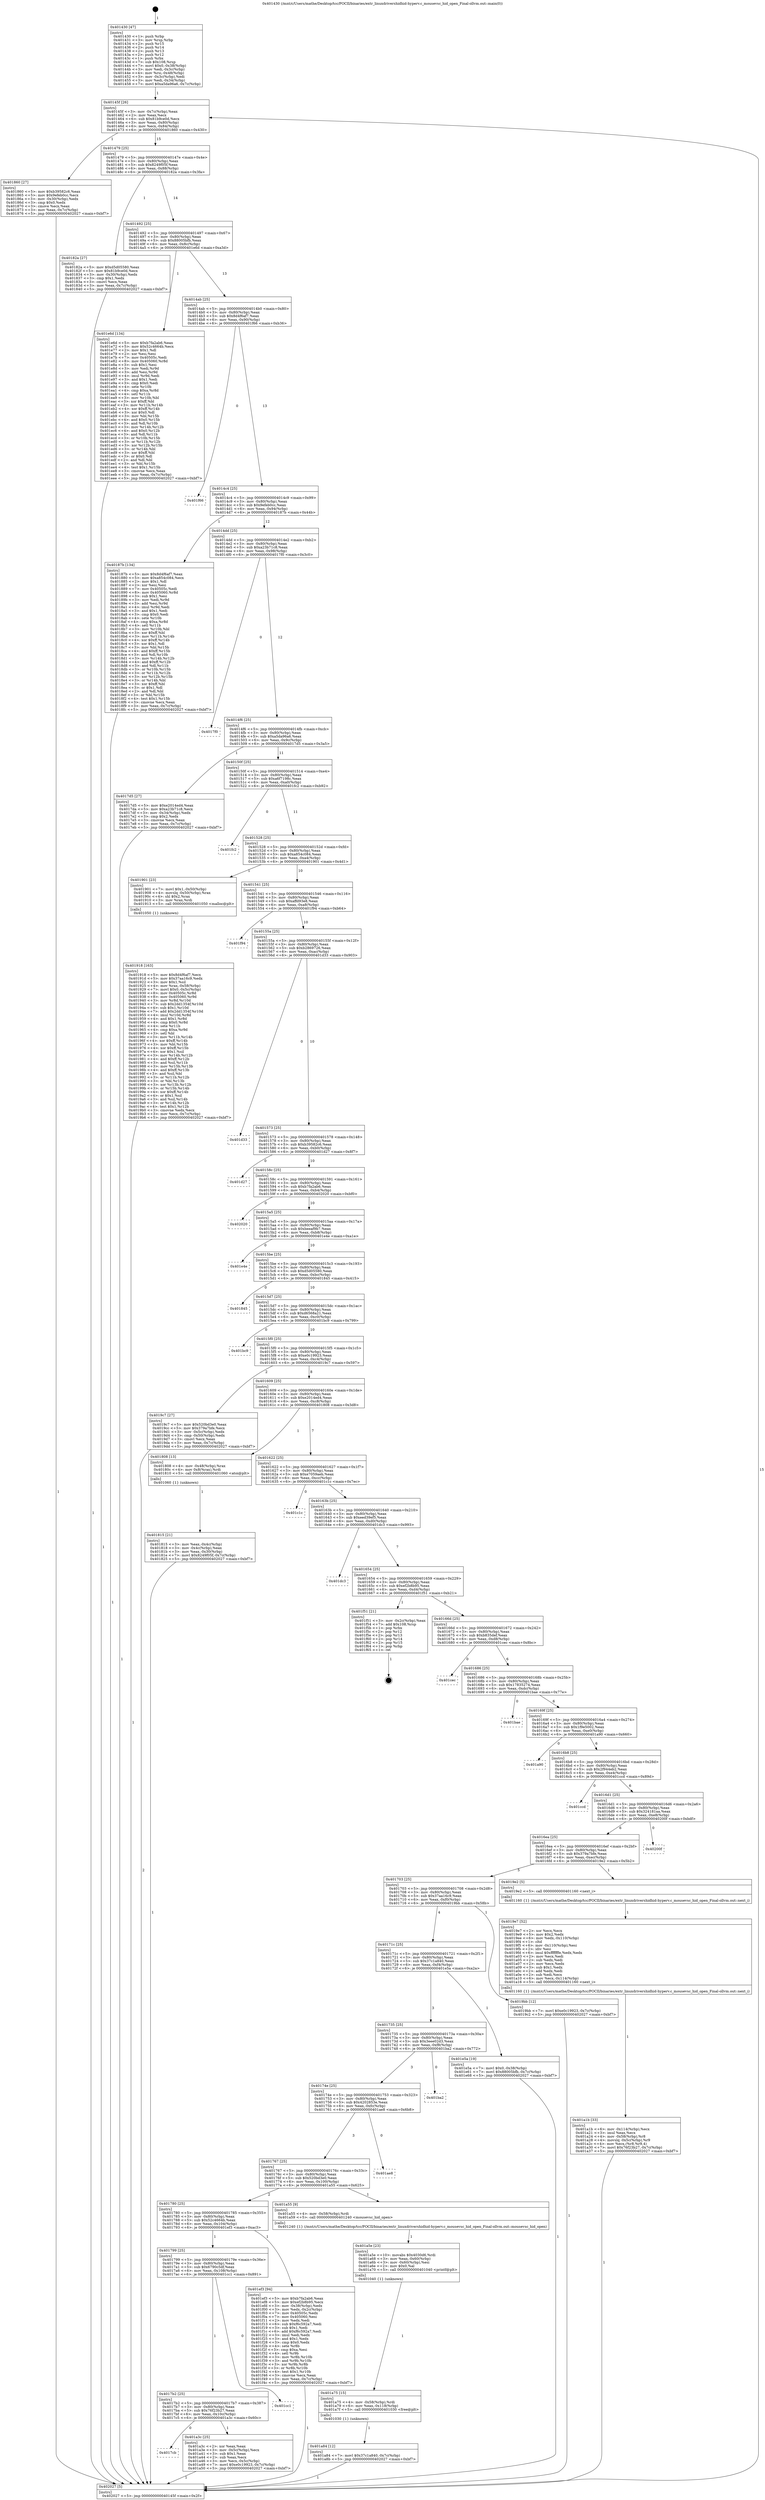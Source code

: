 digraph "0x401430" {
  label = "0x401430 (/mnt/c/Users/mathe/Desktop/tcc/POCII/binaries/extr_linuxdrivershidhid-hyperv.c_mousevsc_hid_open_Final-ollvm.out::main(0))"
  labelloc = "t"
  node[shape=record]

  Entry [label="",width=0.3,height=0.3,shape=circle,fillcolor=black,style=filled]
  "0x40145f" [label="{
     0x40145f [26]\l
     | [instrs]\l
     &nbsp;&nbsp;0x40145f \<+3\>: mov -0x7c(%rbp),%eax\l
     &nbsp;&nbsp;0x401462 \<+2\>: mov %eax,%ecx\l
     &nbsp;&nbsp;0x401464 \<+6\>: sub $0x81b9ce0d,%ecx\l
     &nbsp;&nbsp;0x40146a \<+3\>: mov %eax,-0x80(%rbp)\l
     &nbsp;&nbsp;0x40146d \<+6\>: mov %ecx,-0x84(%rbp)\l
     &nbsp;&nbsp;0x401473 \<+6\>: je 0000000000401860 \<main+0x430\>\l
  }"]
  "0x401860" [label="{
     0x401860 [27]\l
     | [instrs]\l
     &nbsp;&nbsp;0x401860 \<+5\>: mov $0xb39582c6,%eax\l
     &nbsp;&nbsp;0x401865 \<+5\>: mov $0x9efeb0cc,%ecx\l
     &nbsp;&nbsp;0x40186a \<+3\>: mov -0x30(%rbp),%edx\l
     &nbsp;&nbsp;0x40186d \<+3\>: cmp $0x0,%edx\l
     &nbsp;&nbsp;0x401870 \<+3\>: cmove %ecx,%eax\l
     &nbsp;&nbsp;0x401873 \<+3\>: mov %eax,-0x7c(%rbp)\l
     &nbsp;&nbsp;0x401876 \<+5\>: jmp 0000000000402027 \<main+0xbf7\>\l
  }"]
  "0x401479" [label="{
     0x401479 [25]\l
     | [instrs]\l
     &nbsp;&nbsp;0x401479 \<+5\>: jmp 000000000040147e \<main+0x4e\>\l
     &nbsp;&nbsp;0x40147e \<+3\>: mov -0x80(%rbp),%eax\l
     &nbsp;&nbsp;0x401481 \<+5\>: sub $0x8249f05f,%eax\l
     &nbsp;&nbsp;0x401486 \<+6\>: mov %eax,-0x88(%rbp)\l
     &nbsp;&nbsp;0x40148c \<+6\>: je 000000000040182a \<main+0x3fa\>\l
  }"]
  Exit [label="",width=0.3,height=0.3,shape=circle,fillcolor=black,style=filled,peripheries=2]
  "0x40182a" [label="{
     0x40182a [27]\l
     | [instrs]\l
     &nbsp;&nbsp;0x40182a \<+5\>: mov $0xd5d05580,%eax\l
     &nbsp;&nbsp;0x40182f \<+5\>: mov $0x81b9ce0d,%ecx\l
     &nbsp;&nbsp;0x401834 \<+3\>: mov -0x30(%rbp),%edx\l
     &nbsp;&nbsp;0x401837 \<+3\>: cmp $0x1,%edx\l
     &nbsp;&nbsp;0x40183a \<+3\>: cmovl %ecx,%eax\l
     &nbsp;&nbsp;0x40183d \<+3\>: mov %eax,-0x7c(%rbp)\l
     &nbsp;&nbsp;0x401840 \<+5\>: jmp 0000000000402027 \<main+0xbf7\>\l
  }"]
  "0x401492" [label="{
     0x401492 [25]\l
     | [instrs]\l
     &nbsp;&nbsp;0x401492 \<+5\>: jmp 0000000000401497 \<main+0x67\>\l
     &nbsp;&nbsp;0x401497 \<+3\>: mov -0x80(%rbp),%eax\l
     &nbsp;&nbsp;0x40149a \<+5\>: sub $0x88005bfb,%eax\l
     &nbsp;&nbsp;0x40149f \<+6\>: mov %eax,-0x8c(%rbp)\l
     &nbsp;&nbsp;0x4014a5 \<+6\>: je 0000000000401e6d \<main+0xa3d\>\l
  }"]
  "0x401a84" [label="{
     0x401a84 [12]\l
     | [instrs]\l
     &nbsp;&nbsp;0x401a84 \<+7\>: movl $0x37c1a840,-0x7c(%rbp)\l
     &nbsp;&nbsp;0x401a8b \<+5\>: jmp 0000000000402027 \<main+0xbf7\>\l
  }"]
  "0x401e6d" [label="{
     0x401e6d [134]\l
     | [instrs]\l
     &nbsp;&nbsp;0x401e6d \<+5\>: mov $0xb7fa2ab6,%eax\l
     &nbsp;&nbsp;0x401e72 \<+5\>: mov $0x52c4664b,%ecx\l
     &nbsp;&nbsp;0x401e77 \<+2\>: mov $0x1,%dl\l
     &nbsp;&nbsp;0x401e79 \<+2\>: xor %esi,%esi\l
     &nbsp;&nbsp;0x401e7b \<+7\>: mov 0x40505c,%edi\l
     &nbsp;&nbsp;0x401e82 \<+8\>: mov 0x405060,%r8d\l
     &nbsp;&nbsp;0x401e8a \<+3\>: sub $0x1,%esi\l
     &nbsp;&nbsp;0x401e8d \<+3\>: mov %edi,%r9d\l
     &nbsp;&nbsp;0x401e90 \<+3\>: add %esi,%r9d\l
     &nbsp;&nbsp;0x401e93 \<+4\>: imul %r9d,%edi\l
     &nbsp;&nbsp;0x401e97 \<+3\>: and $0x1,%edi\l
     &nbsp;&nbsp;0x401e9a \<+3\>: cmp $0x0,%edi\l
     &nbsp;&nbsp;0x401e9d \<+4\>: sete %r10b\l
     &nbsp;&nbsp;0x401ea1 \<+4\>: cmp $0xa,%r8d\l
     &nbsp;&nbsp;0x401ea5 \<+4\>: setl %r11b\l
     &nbsp;&nbsp;0x401ea9 \<+3\>: mov %r10b,%bl\l
     &nbsp;&nbsp;0x401eac \<+3\>: xor $0xff,%bl\l
     &nbsp;&nbsp;0x401eaf \<+3\>: mov %r11b,%r14b\l
     &nbsp;&nbsp;0x401eb2 \<+4\>: xor $0xff,%r14b\l
     &nbsp;&nbsp;0x401eb6 \<+3\>: xor $0x0,%dl\l
     &nbsp;&nbsp;0x401eb9 \<+3\>: mov %bl,%r15b\l
     &nbsp;&nbsp;0x401ebc \<+4\>: and $0x0,%r15b\l
     &nbsp;&nbsp;0x401ec0 \<+3\>: and %dl,%r10b\l
     &nbsp;&nbsp;0x401ec3 \<+3\>: mov %r14b,%r12b\l
     &nbsp;&nbsp;0x401ec6 \<+4\>: and $0x0,%r12b\l
     &nbsp;&nbsp;0x401eca \<+3\>: and %dl,%r11b\l
     &nbsp;&nbsp;0x401ecd \<+3\>: or %r10b,%r15b\l
     &nbsp;&nbsp;0x401ed0 \<+3\>: or %r11b,%r12b\l
     &nbsp;&nbsp;0x401ed3 \<+3\>: xor %r12b,%r15b\l
     &nbsp;&nbsp;0x401ed6 \<+3\>: or %r14b,%bl\l
     &nbsp;&nbsp;0x401ed9 \<+3\>: xor $0xff,%bl\l
     &nbsp;&nbsp;0x401edc \<+3\>: or $0x0,%dl\l
     &nbsp;&nbsp;0x401edf \<+2\>: and %dl,%bl\l
     &nbsp;&nbsp;0x401ee1 \<+3\>: or %bl,%r15b\l
     &nbsp;&nbsp;0x401ee4 \<+4\>: test $0x1,%r15b\l
     &nbsp;&nbsp;0x401ee8 \<+3\>: cmovne %ecx,%eax\l
     &nbsp;&nbsp;0x401eeb \<+3\>: mov %eax,-0x7c(%rbp)\l
     &nbsp;&nbsp;0x401eee \<+5\>: jmp 0000000000402027 \<main+0xbf7\>\l
  }"]
  "0x4014ab" [label="{
     0x4014ab [25]\l
     | [instrs]\l
     &nbsp;&nbsp;0x4014ab \<+5\>: jmp 00000000004014b0 \<main+0x80\>\l
     &nbsp;&nbsp;0x4014b0 \<+3\>: mov -0x80(%rbp),%eax\l
     &nbsp;&nbsp;0x4014b3 \<+5\>: sub $0x8d4f6af7,%eax\l
     &nbsp;&nbsp;0x4014b8 \<+6\>: mov %eax,-0x90(%rbp)\l
     &nbsp;&nbsp;0x4014be \<+6\>: je 0000000000401f66 \<main+0xb36\>\l
  }"]
  "0x401a75" [label="{
     0x401a75 [15]\l
     | [instrs]\l
     &nbsp;&nbsp;0x401a75 \<+4\>: mov -0x58(%rbp),%rdi\l
     &nbsp;&nbsp;0x401a79 \<+6\>: mov %eax,-0x118(%rbp)\l
     &nbsp;&nbsp;0x401a7f \<+5\>: call 0000000000401030 \<free@plt\>\l
     | [calls]\l
     &nbsp;&nbsp;0x401030 \{1\} (unknown)\l
  }"]
  "0x401f66" [label="{
     0x401f66\l
  }", style=dashed]
  "0x4014c4" [label="{
     0x4014c4 [25]\l
     | [instrs]\l
     &nbsp;&nbsp;0x4014c4 \<+5\>: jmp 00000000004014c9 \<main+0x99\>\l
     &nbsp;&nbsp;0x4014c9 \<+3\>: mov -0x80(%rbp),%eax\l
     &nbsp;&nbsp;0x4014cc \<+5\>: sub $0x9efeb0cc,%eax\l
     &nbsp;&nbsp;0x4014d1 \<+6\>: mov %eax,-0x94(%rbp)\l
     &nbsp;&nbsp;0x4014d7 \<+6\>: je 000000000040187b \<main+0x44b\>\l
  }"]
  "0x401a5e" [label="{
     0x401a5e [23]\l
     | [instrs]\l
     &nbsp;&nbsp;0x401a5e \<+10\>: movabs $0x4030d6,%rdi\l
     &nbsp;&nbsp;0x401a68 \<+3\>: mov %eax,-0x60(%rbp)\l
     &nbsp;&nbsp;0x401a6b \<+3\>: mov -0x60(%rbp),%esi\l
     &nbsp;&nbsp;0x401a6e \<+2\>: mov $0x0,%al\l
     &nbsp;&nbsp;0x401a70 \<+5\>: call 0000000000401040 \<printf@plt\>\l
     | [calls]\l
     &nbsp;&nbsp;0x401040 \{1\} (unknown)\l
  }"]
  "0x40187b" [label="{
     0x40187b [134]\l
     | [instrs]\l
     &nbsp;&nbsp;0x40187b \<+5\>: mov $0x8d4f6af7,%eax\l
     &nbsp;&nbsp;0x401880 \<+5\>: mov $0xa854c084,%ecx\l
     &nbsp;&nbsp;0x401885 \<+2\>: mov $0x1,%dl\l
     &nbsp;&nbsp;0x401887 \<+2\>: xor %esi,%esi\l
     &nbsp;&nbsp;0x401889 \<+7\>: mov 0x40505c,%edi\l
     &nbsp;&nbsp;0x401890 \<+8\>: mov 0x405060,%r8d\l
     &nbsp;&nbsp;0x401898 \<+3\>: sub $0x1,%esi\l
     &nbsp;&nbsp;0x40189b \<+3\>: mov %edi,%r9d\l
     &nbsp;&nbsp;0x40189e \<+3\>: add %esi,%r9d\l
     &nbsp;&nbsp;0x4018a1 \<+4\>: imul %r9d,%edi\l
     &nbsp;&nbsp;0x4018a5 \<+3\>: and $0x1,%edi\l
     &nbsp;&nbsp;0x4018a8 \<+3\>: cmp $0x0,%edi\l
     &nbsp;&nbsp;0x4018ab \<+4\>: sete %r10b\l
     &nbsp;&nbsp;0x4018af \<+4\>: cmp $0xa,%r8d\l
     &nbsp;&nbsp;0x4018b3 \<+4\>: setl %r11b\l
     &nbsp;&nbsp;0x4018b7 \<+3\>: mov %r10b,%bl\l
     &nbsp;&nbsp;0x4018ba \<+3\>: xor $0xff,%bl\l
     &nbsp;&nbsp;0x4018bd \<+3\>: mov %r11b,%r14b\l
     &nbsp;&nbsp;0x4018c0 \<+4\>: xor $0xff,%r14b\l
     &nbsp;&nbsp;0x4018c4 \<+3\>: xor $0x1,%dl\l
     &nbsp;&nbsp;0x4018c7 \<+3\>: mov %bl,%r15b\l
     &nbsp;&nbsp;0x4018ca \<+4\>: and $0xff,%r15b\l
     &nbsp;&nbsp;0x4018ce \<+3\>: and %dl,%r10b\l
     &nbsp;&nbsp;0x4018d1 \<+3\>: mov %r14b,%r12b\l
     &nbsp;&nbsp;0x4018d4 \<+4\>: and $0xff,%r12b\l
     &nbsp;&nbsp;0x4018d8 \<+3\>: and %dl,%r11b\l
     &nbsp;&nbsp;0x4018db \<+3\>: or %r10b,%r15b\l
     &nbsp;&nbsp;0x4018de \<+3\>: or %r11b,%r12b\l
     &nbsp;&nbsp;0x4018e1 \<+3\>: xor %r12b,%r15b\l
     &nbsp;&nbsp;0x4018e4 \<+3\>: or %r14b,%bl\l
     &nbsp;&nbsp;0x4018e7 \<+3\>: xor $0xff,%bl\l
     &nbsp;&nbsp;0x4018ea \<+3\>: or $0x1,%dl\l
     &nbsp;&nbsp;0x4018ed \<+2\>: and %dl,%bl\l
     &nbsp;&nbsp;0x4018ef \<+3\>: or %bl,%r15b\l
     &nbsp;&nbsp;0x4018f2 \<+4\>: test $0x1,%r15b\l
     &nbsp;&nbsp;0x4018f6 \<+3\>: cmovne %ecx,%eax\l
     &nbsp;&nbsp;0x4018f9 \<+3\>: mov %eax,-0x7c(%rbp)\l
     &nbsp;&nbsp;0x4018fc \<+5\>: jmp 0000000000402027 \<main+0xbf7\>\l
  }"]
  "0x4014dd" [label="{
     0x4014dd [25]\l
     | [instrs]\l
     &nbsp;&nbsp;0x4014dd \<+5\>: jmp 00000000004014e2 \<main+0xb2\>\l
     &nbsp;&nbsp;0x4014e2 \<+3\>: mov -0x80(%rbp),%eax\l
     &nbsp;&nbsp;0x4014e5 \<+5\>: sub $0xa23b71c8,%eax\l
     &nbsp;&nbsp;0x4014ea \<+6\>: mov %eax,-0x98(%rbp)\l
     &nbsp;&nbsp;0x4014f0 \<+6\>: je 00000000004017f0 \<main+0x3c0\>\l
  }"]
  "0x4017cb" [label="{
     0x4017cb\l
  }", style=dashed]
  "0x4017f0" [label="{
     0x4017f0\l
  }", style=dashed]
  "0x4014f6" [label="{
     0x4014f6 [25]\l
     | [instrs]\l
     &nbsp;&nbsp;0x4014f6 \<+5\>: jmp 00000000004014fb \<main+0xcb\>\l
     &nbsp;&nbsp;0x4014fb \<+3\>: mov -0x80(%rbp),%eax\l
     &nbsp;&nbsp;0x4014fe \<+5\>: sub $0xa5da96a6,%eax\l
     &nbsp;&nbsp;0x401503 \<+6\>: mov %eax,-0x9c(%rbp)\l
     &nbsp;&nbsp;0x401509 \<+6\>: je 00000000004017d5 \<main+0x3a5\>\l
  }"]
  "0x401a3c" [label="{
     0x401a3c [25]\l
     | [instrs]\l
     &nbsp;&nbsp;0x401a3c \<+2\>: xor %eax,%eax\l
     &nbsp;&nbsp;0x401a3e \<+3\>: mov -0x5c(%rbp),%ecx\l
     &nbsp;&nbsp;0x401a41 \<+3\>: sub $0x1,%eax\l
     &nbsp;&nbsp;0x401a44 \<+2\>: sub %eax,%ecx\l
     &nbsp;&nbsp;0x401a46 \<+3\>: mov %ecx,-0x5c(%rbp)\l
     &nbsp;&nbsp;0x401a49 \<+7\>: movl $0xe0c19923,-0x7c(%rbp)\l
     &nbsp;&nbsp;0x401a50 \<+5\>: jmp 0000000000402027 \<main+0xbf7\>\l
  }"]
  "0x4017d5" [label="{
     0x4017d5 [27]\l
     | [instrs]\l
     &nbsp;&nbsp;0x4017d5 \<+5\>: mov $0xe2014ed4,%eax\l
     &nbsp;&nbsp;0x4017da \<+5\>: mov $0xa23b71c8,%ecx\l
     &nbsp;&nbsp;0x4017df \<+3\>: mov -0x34(%rbp),%edx\l
     &nbsp;&nbsp;0x4017e2 \<+3\>: cmp $0x2,%edx\l
     &nbsp;&nbsp;0x4017e5 \<+3\>: cmovne %ecx,%eax\l
     &nbsp;&nbsp;0x4017e8 \<+3\>: mov %eax,-0x7c(%rbp)\l
     &nbsp;&nbsp;0x4017eb \<+5\>: jmp 0000000000402027 \<main+0xbf7\>\l
  }"]
  "0x40150f" [label="{
     0x40150f [25]\l
     | [instrs]\l
     &nbsp;&nbsp;0x40150f \<+5\>: jmp 0000000000401514 \<main+0xe4\>\l
     &nbsp;&nbsp;0x401514 \<+3\>: mov -0x80(%rbp),%eax\l
     &nbsp;&nbsp;0x401517 \<+5\>: sub $0xa6f7198c,%eax\l
     &nbsp;&nbsp;0x40151c \<+6\>: mov %eax,-0xa0(%rbp)\l
     &nbsp;&nbsp;0x401522 \<+6\>: je 0000000000401fc2 \<main+0xb92\>\l
  }"]
  "0x402027" [label="{
     0x402027 [5]\l
     | [instrs]\l
     &nbsp;&nbsp;0x402027 \<+5\>: jmp 000000000040145f \<main+0x2f\>\l
  }"]
  "0x401430" [label="{
     0x401430 [47]\l
     | [instrs]\l
     &nbsp;&nbsp;0x401430 \<+1\>: push %rbp\l
     &nbsp;&nbsp;0x401431 \<+3\>: mov %rsp,%rbp\l
     &nbsp;&nbsp;0x401434 \<+2\>: push %r15\l
     &nbsp;&nbsp;0x401436 \<+2\>: push %r14\l
     &nbsp;&nbsp;0x401438 \<+2\>: push %r13\l
     &nbsp;&nbsp;0x40143a \<+2\>: push %r12\l
     &nbsp;&nbsp;0x40143c \<+1\>: push %rbx\l
     &nbsp;&nbsp;0x40143d \<+7\>: sub $0x108,%rsp\l
     &nbsp;&nbsp;0x401444 \<+7\>: movl $0x0,-0x38(%rbp)\l
     &nbsp;&nbsp;0x40144b \<+3\>: mov %edi,-0x3c(%rbp)\l
     &nbsp;&nbsp;0x40144e \<+4\>: mov %rsi,-0x48(%rbp)\l
     &nbsp;&nbsp;0x401452 \<+3\>: mov -0x3c(%rbp),%edi\l
     &nbsp;&nbsp;0x401455 \<+3\>: mov %edi,-0x34(%rbp)\l
     &nbsp;&nbsp;0x401458 \<+7\>: movl $0xa5da96a6,-0x7c(%rbp)\l
  }"]
  "0x4017b2" [label="{
     0x4017b2 [25]\l
     | [instrs]\l
     &nbsp;&nbsp;0x4017b2 \<+5\>: jmp 00000000004017b7 \<main+0x387\>\l
     &nbsp;&nbsp;0x4017b7 \<+3\>: mov -0x80(%rbp),%eax\l
     &nbsp;&nbsp;0x4017ba \<+5\>: sub $0x76f23b27,%eax\l
     &nbsp;&nbsp;0x4017bf \<+6\>: mov %eax,-0x10c(%rbp)\l
     &nbsp;&nbsp;0x4017c5 \<+6\>: je 0000000000401a3c \<main+0x60c\>\l
  }"]
  "0x401fc2" [label="{
     0x401fc2\l
  }", style=dashed]
  "0x401528" [label="{
     0x401528 [25]\l
     | [instrs]\l
     &nbsp;&nbsp;0x401528 \<+5\>: jmp 000000000040152d \<main+0xfd\>\l
     &nbsp;&nbsp;0x40152d \<+3\>: mov -0x80(%rbp),%eax\l
     &nbsp;&nbsp;0x401530 \<+5\>: sub $0xa854c084,%eax\l
     &nbsp;&nbsp;0x401535 \<+6\>: mov %eax,-0xa4(%rbp)\l
     &nbsp;&nbsp;0x40153b \<+6\>: je 0000000000401901 \<main+0x4d1\>\l
  }"]
  "0x401cc1" [label="{
     0x401cc1\l
  }", style=dashed]
  "0x401901" [label="{
     0x401901 [23]\l
     | [instrs]\l
     &nbsp;&nbsp;0x401901 \<+7\>: movl $0x1,-0x50(%rbp)\l
     &nbsp;&nbsp;0x401908 \<+4\>: movslq -0x50(%rbp),%rax\l
     &nbsp;&nbsp;0x40190c \<+4\>: shl $0x2,%rax\l
     &nbsp;&nbsp;0x401910 \<+3\>: mov %rax,%rdi\l
     &nbsp;&nbsp;0x401913 \<+5\>: call 0000000000401050 \<malloc@plt\>\l
     | [calls]\l
     &nbsp;&nbsp;0x401050 \{1\} (unknown)\l
  }"]
  "0x401541" [label="{
     0x401541 [25]\l
     | [instrs]\l
     &nbsp;&nbsp;0x401541 \<+5\>: jmp 0000000000401546 \<main+0x116\>\l
     &nbsp;&nbsp;0x401546 \<+3\>: mov -0x80(%rbp),%eax\l
     &nbsp;&nbsp;0x401549 \<+5\>: sub $0xaffd93e8,%eax\l
     &nbsp;&nbsp;0x40154e \<+6\>: mov %eax,-0xa8(%rbp)\l
     &nbsp;&nbsp;0x401554 \<+6\>: je 0000000000401f94 \<main+0xb64\>\l
  }"]
  "0x401799" [label="{
     0x401799 [25]\l
     | [instrs]\l
     &nbsp;&nbsp;0x401799 \<+5\>: jmp 000000000040179e \<main+0x36e\>\l
     &nbsp;&nbsp;0x40179e \<+3\>: mov -0x80(%rbp),%eax\l
     &nbsp;&nbsp;0x4017a1 \<+5\>: sub $0x6790c5df,%eax\l
     &nbsp;&nbsp;0x4017a6 \<+6\>: mov %eax,-0x108(%rbp)\l
     &nbsp;&nbsp;0x4017ac \<+6\>: je 0000000000401cc1 \<main+0x891\>\l
  }"]
  "0x401f94" [label="{
     0x401f94\l
  }", style=dashed]
  "0x40155a" [label="{
     0x40155a [25]\l
     | [instrs]\l
     &nbsp;&nbsp;0x40155a \<+5\>: jmp 000000000040155f \<main+0x12f\>\l
     &nbsp;&nbsp;0x40155f \<+3\>: mov -0x80(%rbp),%eax\l
     &nbsp;&nbsp;0x401562 \<+5\>: sub $0xb2869726,%eax\l
     &nbsp;&nbsp;0x401567 \<+6\>: mov %eax,-0xac(%rbp)\l
     &nbsp;&nbsp;0x40156d \<+6\>: je 0000000000401d33 \<main+0x903\>\l
  }"]
  "0x401ef3" [label="{
     0x401ef3 [94]\l
     | [instrs]\l
     &nbsp;&nbsp;0x401ef3 \<+5\>: mov $0xb7fa2ab6,%eax\l
     &nbsp;&nbsp;0x401ef8 \<+5\>: mov $0xef2b8b95,%ecx\l
     &nbsp;&nbsp;0x401efd \<+3\>: mov -0x38(%rbp),%edx\l
     &nbsp;&nbsp;0x401f00 \<+3\>: mov %edx,-0x2c(%rbp)\l
     &nbsp;&nbsp;0x401f03 \<+7\>: mov 0x40505c,%edx\l
     &nbsp;&nbsp;0x401f0a \<+7\>: mov 0x405060,%esi\l
     &nbsp;&nbsp;0x401f11 \<+2\>: mov %edx,%edi\l
     &nbsp;&nbsp;0x401f13 \<+6\>: sub $0xf6c592a7,%edi\l
     &nbsp;&nbsp;0x401f19 \<+3\>: sub $0x1,%edi\l
     &nbsp;&nbsp;0x401f1c \<+6\>: add $0xf6c592a7,%edi\l
     &nbsp;&nbsp;0x401f22 \<+3\>: imul %edi,%edx\l
     &nbsp;&nbsp;0x401f25 \<+3\>: and $0x1,%edx\l
     &nbsp;&nbsp;0x401f28 \<+3\>: cmp $0x0,%edx\l
     &nbsp;&nbsp;0x401f2b \<+4\>: sete %r8b\l
     &nbsp;&nbsp;0x401f2f \<+3\>: cmp $0xa,%esi\l
     &nbsp;&nbsp;0x401f32 \<+4\>: setl %r9b\l
     &nbsp;&nbsp;0x401f36 \<+3\>: mov %r8b,%r10b\l
     &nbsp;&nbsp;0x401f39 \<+3\>: and %r9b,%r10b\l
     &nbsp;&nbsp;0x401f3c \<+3\>: xor %r9b,%r8b\l
     &nbsp;&nbsp;0x401f3f \<+3\>: or %r8b,%r10b\l
     &nbsp;&nbsp;0x401f42 \<+4\>: test $0x1,%r10b\l
     &nbsp;&nbsp;0x401f46 \<+3\>: cmovne %ecx,%eax\l
     &nbsp;&nbsp;0x401f49 \<+3\>: mov %eax,-0x7c(%rbp)\l
     &nbsp;&nbsp;0x401f4c \<+5\>: jmp 0000000000402027 \<main+0xbf7\>\l
  }"]
  "0x401d33" [label="{
     0x401d33\l
  }", style=dashed]
  "0x401573" [label="{
     0x401573 [25]\l
     | [instrs]\l
     &nbsp;&nbsp;0x401573 \<+5\>: jmp 0000000000401578 \<main+0x148\>\l
     &nbsp;&nbsp;0x401578 \<+3\>: mov -0x80(%rbp),%eax\l
     &nbsp;&nbsp;0x40157b \<+5\>: sub $0xb39582c6,%eax\l
     &nbsp;&nbsp;0x401580 \<+6\>: mov %eax,-0xb0(%rbp)\l
     &nbsp;&nbsp;0x401586 \<+6\>: je 0000000000401d27 \<main+0x8f7\>\l
  }"]
  "0x401780" [label="{
     0x401780 [25]\l
     | [instrs]\l
     &nbsp;&nbsp;0x401780 \<+5\>: jmp 0000000000401785 \<main+0x355\>\l
     &nbsp;&nbsp;0x401785 \<+3\>: mov -0x80(%rbp),%eax\l
     &nbsp;&nbsp;0x401788 \<+5\>: sub $0x52c4664b,%eax\l
     &nbsp;&nbsp;0x40178d \<+6\>: mov %eax,-0x104(%rbp)\l
     &nbsp;&nbsp;0x401793 \<+6\>: je 0000000000401ef3 \<main+0xac3\>\l
  }"]
  "0x401d27" [label="{
     0x401d27\l
  }", style=dashed]
  "0x40158c" [label="{
     0x40158c [25]\l
     | [instrs]\l
     &nbsp;&nbsp;0x40158c \<+5\>: jmp 0000000000401591 \<main+0x161\>\l
     &nbsp;&nbsp;0x401591 \<+3\>: mov -0x80(%rbp),%eax\l
     &nbsp;&nbsp;0x401594 \<+5\>: sub $0xb7fa2ab6,%eax\l
     &nbsp;&nbsp;0x401599 \<+6\>: mov %eax,-0xb4(%rbp)\l
     &nbsp;&nbsp;0x40159f \<+6\>: je 0000000000402020 \<main+0xbf0\>\l
  }"]
  "0x401a55" [label="{
     0x401a55 [9]\l
     | [instrs]\l
     &nbsp;&nbsp;0x401a55 \<+4\>: mov -0x58(%rbp),%rdi\l
     &nbsp;&nbsp;0x401a59 \<+5\>: call 0000000000401240 \<mousevsc_hid_open\>\l
     | [calls]\l
     &nbsp;&nbsp;0x401240 \{1\} (/mnt/c/Users/mathe/Desktop/tcc/POCII/binaries/extr_linuxdrivershidhid-hyperv.c_mousevsc_hid_open_Final-ollvm.out::mousevsc_hid_open)\l
  }"]
  "0x402020" [label="{
     0x402020\l
  }", style=dashed]
  "0x4015a5" [label="{
     0x4015a5 [25]\l
     | [instrs]\l
     &nbsp;&nbsp;0x4015a5 \<+5\>: jmp 00000000004015aa \<main+0x17a\>\l
     &nbsp;&nbsp;0x4015aa \<+3\>: mov -0x80(%rbp),%eax\l
     &nbsp;&nbsp;0x4015ad \<+5\>: sub $0xbeeaf9b7,%eax\l
     &nbsp;&nbsp;0x4015b2 \<+6\>: mov %eax,-0xb8(%rbp)\l
     &nbsp;&nbsp;0x4015b8 \<+6\>: je 0000000000401e4e \<main+0xa1e\>\l
  }"]
  "0x401767" [label="{
     0x401767 [25]\l
     | [instrs]\l
     &nbsp;&nbsp;0x401767 \<+5\>: jmp 000000000040176c \<main+0x33c\>\l
     &nbsp;&nbsp;0x40176c \<+3\>: mov -0x80(%rbp),%eax\l
     &nbsp;&nbsp;0x40176f \<+5\>: sub $0x520bd3e0,%eax\l
     &nbsp;&nbsp;0x401774 \<+6\>: mov %eax,-0x100(%rbp)\l
     &nbsp;&nbsp;0x40177a \<+6\>: je 0000000000401a55 \<main+0x625\>\l
  }"]
  "0x401e4e" [label="{
     0x401e4e\l
  }", style=dashed]
  "0x4015be" [label="{
     0x4015be [25]\l
     | [instrs]\l
     &nbsp;&nbsp;0x4015be \<+5\>: jmp 00000000004015c3 \<main+0x193\>\l
     &nbsp;&nbsp;0x4015c3 \<+3\>: mov -0x80(%rbp),%eax\l
     &nbsp;&nbsp;0x4015c6 \<+5\>: sub $0xd5d05580,%eax\l
     &nbsp;&nbsp;0x4015cb \<+6\>: mov %eax,-0xbc(%rbp)\l
     &nbsp;&nbsp;0x4015d1 \<+6\>: je 0000000000401845 \<main+0x415\>\l
  }"]
  "0x401ae8" [label="{
     0x401ae8\l
  }", style=dashed]
  "0x401845" [label="{
     0x401845\l
  }", style=dashed]
  "0x4015d7" [label="{
     0x4015d7 [25]\l
     | [instrs]\l
     &nbsp;&nbsp;0x4015d7 \<+5\>: jmp 00000000004015dc \<main+0x1ac\>\l
     &nbsp;&nbsp;0x4015dc \<+3\>: mov -0x80(%rbp),%eax\l
     &nbsp;&nbsp;0x4015df \<+5\>: sub $0xd6568a21,%eax\l
     &nbsp;&nbsp;0x4015e4 \<+6\>: mov %eax,-0xc0(%rbp)\l
     &nbsp;&nbsp;0x4015ea \<+6\>: je 0000000000401bc9 \<main+0x799\>\l
  }"]
  "0x40174e" [label="{
     0x40174e [25]\l
     | [instrs]\l
     &nbsp;&nbsp;0x40174e \<+5\>: jmp 0000000000401753 \<main+0x323\>\l
     &nbsp;&nbsp;0x401753 \<+3\>: mov -0x80(%rbp),%eax\l
     &nbsp;&nbsp;0x401756 \<+5\>: sub $0x4202853e,%eax\l
     &nbsp;&nbsp;0x40175b \<+6\>: mov %eax,-0xfc(%rbp)\l
     &nbsp;&nbsp;0x401761 \<+6\>: je 0000000000401ae8 \<main+0x6b8\>\l
  }"]
  "0x401bc9" [label="{
     0x401bc9\l
  }", style=dashed]
  "0x4015f0" [label="{
     0x4015f0 [25]\l
     | [instrs]\l
     &nbsp;&nbsp;0x4015f0 \<+5\>: jmp 00000000004015f5 \<main+0x1c5\>\l
     &nbsp;&nbsp;0x4015f5 \<+3\>: mov -0x80(%rbp),%eax\l
     &nbsp;&nbsp;0x4015f8 \<+5\>: sub $0xe0c19923,%eax\l
     &nbsp;&nbsp;0x4015fd \<+6\>: mov %eax,-0xc4(%rbp)\l
     &nbsp;&nbsp;0x401603 \<+6\>: je 00000000004019c7 \<main+0x597\>\l
  }"]
  "0x401ba2" [label="{
     0x401ba2\l
  }", style=dashed]
  "0x4019c7" [label="{
     0x4019c7 [27]\l
     | [instrs]\l
     &nbsp;&nbsp;0x4019c7 \<+5\>: mov $0x520bd3e0,%eax\l
     &nbsp;&nbsp;0x4019cc \<+5\>: mov $0x379a7bfe,%ecx\l
     &nbsp;&nbsp;0x4019d1 \<+3\>: mov -0x5c(%rbp),%edx\l
     &nbsp;&nbsp;0x4019d4 \<+3\>: cmp -0x50(%rbp),%edx\l
     &nbsp;&nbsp;0x4019d7 \<+3\>: cmovl %ecx,%eax\l
     &nbsp;&nbsp;0x4019da \<+3\>: mov %eax,-0x7c(%rbp)\l
     &nbsp;&nbsp;0x4019dd \<+5\>: jmp 0000000000402027 \<main+0xbf7\>\l
  }"]
  "0x401609" [label="{
     0x401609 [25]\l
     | [instrs]\l
     &nbsp;&nbsp;0x401609 \<+5\>: jmp 000000000040160e \<main+0x1de\>\l
     &nbsp;&nbsp;0x40160e \<+3\>: mov -0x80(%rbp),%eax\l
     &nbsp;&nbsp;0x401611 \<+5\>: sub $0xe2014ed4,%eax\l
     &nbsp;&nbsp;0x401616 \<+6\>: mov %eax,-0xc8(%rbp)\l
     &nbsp;&nbsp;0x40161c \<+6\>: je 0000000000401808 \<main+0x3d8\>\l
  }"]
  "0x401735" [label="{
     0x401735 [25]\l
     | [instrs]\l
     &nbsp;&nbsp;0x401735 \<+5\>: jmp 000000000040173a \<main+0x30a\>\l
     &nbsp;&nbsp;0x40173a \<+3\>: mov -0x80(%rbp),%eax\l
     &nbsp;&nbsp;0x40173d \<+5\>: sub $0x3eee02d3,%eax\l
     &nbsp;&nbsp;0x401742 \<+6\>: mov %eax,-0xf8(%rbp)\l
     &nbsp;&nbsp;0x401748 \<+6\>: je 0000000000401ba2 \<main+0x772\>\l
  }"]
  "0x401808" [label="{
     0x401808 [13]\l
     | [instrs]\l
     &nbsp;&nbsp;0x401808 \<+4\>: mov -0x48(%rbp),%rax\l
     &nbsp;&nbsp;0x40180c \<+4\>: mov 0x8(%rax),%rdi\l
     &nbsp;&nbsp;0x401810 \<+5\>: call 0000000000401060 \<atoi@plt\>\l
     | [calls]\l
     &nbsp;&nbsp;0x401060 \{1\} (unknown)\l
  }"]
  "0x401622" [label="{
     0x401622 [25]\l
     | [instrs]\l
     &nbsp;&nbsp;0x401622 \<+5\>: jmp 0000000000401627 \<main+0x1f7\>\l
     &nbsp;&nbsp;0x401627 \<+3\>: mov -0x80(%rbp),%eax\l
     &nbsp;&nbsp;0x40162a \<+5\>: sub $0xe7059aeb,%eax\l
     &nbsp;&nbsp;0x40162f \<+6\>: mov %eax,-0xcc(%rbp)\l
     &nbsp;&nbsp;0x401635 \<+6\>: je 0000000000401c1c \<main+0x7ec\>\l
  }"]
  "0x401815" [label="{
     0x401815 [21]\l
     | [instrs]\l
     &nbsp;&nbsp;0x401815 \<+3\>: mov %eax,-0x4c(%rbp)\l
     &nbsp;&nbsp;0x401818 \<+3\>: mov -0x4c(%rbp),%eax\l
     &nbsp;&nbsp;0x40181b \<+3\>: mov %eax,-0x30(%rbp)\l
     &nbsp;&nbsp;0x40181e \<+7\>: movl $0x8249f05f,-0x7c(%rbp)\l
     &nbsp;&nbsp;0x401825 \<+5\>: jmp 0000000000402027 \<main+0xbf7\>\l
  }"]
  "0x401918" [label="{
     0x401918 [163]\l
     | [instrs]\l
     &nbsp;&nbsp;0x401918 \<+5\>: mov $0x8d4f6af7,%ecx\l
     &nbsp;&nbsp;0x40191d \<+5\>: mov $0x37aa16c9,%edx\l
     &nbsp;&nbsp;0x401922 \<+3\>: mov $0x1,%sil\l
     &nbsp;&nbsp;0x401925 \<+4\>: mov %rax,-0x58(%rbp)\l
     &nbsp;&nbsp;0x401929 \<+7\>: movl $0x0,-0x5c(%rbp)\l
     &nbsp;&nbsp;0x401930 \<+8\>: mov 0x40505c,%r8d\l
     &nbsp;&nbsp;0x401938 \<+8\>: mov 0x405060,%r9d\l
     &nbsp;&nbsp;0x401940 \<+3\>: mov %r8d,%r10d\l
     &nbsp;&nbsp;0x401943 \<+7\>: sub $0x2dd1354f,%r10d\l
     &nbsp;&nbsp;0x40194a \<+4\>: sub $0x1,%r10d\l
     &nbsp;&nbsp;0x40194e \<+7\>: add $0x2dd1354f,%r10d\l
     &nbsp;&nbsp;0x401955 \<+4\>: imul %r10d,%r8d\l
     &nbsp;&nbsp;0x401959 \<+4\>: and $0x1,%r8d\l
     &nbsp;&nbsp;0x40195d \<+4\>: cmp $0x0,%r8d\l
     &nbsp;&nbsp;0x401961 \<+4\>: sete %r11b\l
     &nbsp;&nbsp;0x401965 \<+4\>: cmp $0xa,%r9d\l
     &nbsp;&nbsp;0x401969 \<+3\>: setl %bl\l
     &nbsp;&nbsp;0x40196c \<+3\>: mov %r11b,%r14b\l
     &nbsp;&nbsp;0x40196f \<+4\>: xor $0xff,%r14b\l
     &nbsp;&nbsp;0x401973 \<+3\>: mov %bl,%r15b\l
     &nbsp;&nbsp;0x401976 \<+4\>: xor $0xff,%r15b\l
     &nbsp;&nbsp;0x40197a \<+4\>: xor $0x1,%sil\l
     &nbsp;&nbsp;0x40197e \<+3\>: mov %r14b,%r12b\l
     &nbsp;&nbsp;0x401981 \<+4\>: and $0xff,%r12b\l
     &nbsp;&nbsp;0x401985 \<+3\>: and %sil,%r11b\l
     &nbsp;&nbsp;0x401988 \<+3\>: mov %r15b,%r13b\l
     &nbsp;&nbsp;0x40198b \<+4\>: and $0xff,%r13b\l
     &nbsp;&nbsp;0x40198f \<+3\>: and %sil,%bl\l
     &nbsp;&nbsp;0x401992 \<+3\>: or %r11b,%r12b\l
     &nbsp;&nbsp;0x401995 \<+3\>: or %bl,%r13b\l
     &nbsp;&nbsp;0x401998 \<+3\>: xor %r13b,%r12b\l
     &nbsp;&nbsp;0x40199b \<+3\>: or %r15b,%r14b\l
     &nbsp;&nbsp;0x40199e \<+4\>: xor $0xff,%r14b\l
     &nbsp;&nbsp;0x4019a2 \<+4\>: or $0x1,%sil\l
     &nbsp;&nbsp;0x4019a6 \<+3\>: and %sil,%r14b\l
     &nbsp;&nbsp;0x4019a9 \<+3\>: or %r14b,%r12b\l
     &nbsp;&nbsp;0x4019ac \<+4\>: test $0x1,%r12b\l
     &nbsp;&nbsp;0x4019b0 \<+3\>: cmovne %edx,%ecx\l
     &nbsp;&nbsp;0x4019b3 \<+3\>: mov %ecx,-0x7c(%rbp)\l
     &nbsp;&nbsp;0x4019b6 \<+5\>: jmp 0000000000402027 \<main+0xbf7\>\l
  }"]
  "0x401e5a" [label="{
     0x401e5a [19]\l
     | [instrs]\l
     &nbsp;&nbsp;0x401e5a \<+7\>: movl $0x0,-0x38(%rbp)\l
     &nbsp;&nbsp;0x401e61 \<+7\>: movl $0x88005bfb,-0x7c(%rbp)\l
     &nbsp;&nbsp;0x401e68 \<+5\>: jmp 0000000000402027 \<main+0xbf7\>\l
  }"]
  "0x401c1c" [label="{
     0x401c1c\l
  }", style=dashed]
  "0x40163b" [label="{
     0x40163b [25]\l
     | [instrs]\l
     &nbsp;&nbsp;0x40163b \<+5\>: jmp 0000000000401640 \<main+0x210\>\l
     &nbsp;&nbsp;0x401640 \<+3\>: mov -0x80(%rbp),%eax\l
     &nbsp;&nbsp;0x401643 \<+5\>: sub $0xeed39ef5,%eax\l
     &nbsp;&nbsp;0x401648 \<+6\>: mov %eax,-0xd0(%rbp)\l
     &nbsp;&nbsp;0x40164e \<+6\>: je 0000000000401dc3 \<main+0x993\>\l
  }"]
  "0x401a1b" [label="{
     0x401a1b [33]\l
     | [instrs]\l
     &nbsp;&nbsp;0x401a1b \<+6\>: mov -0x114(%rbp),%ecx\l
     &nbsp;&nbsp;0x401a21 \<+3\>: imul %eax,%ecx\l
     &nbsp;&nbsp;0x401a24 \<+4\>: mov -0x58(%rbp),%r8\l
     &nbsp;&nbsp;0x401a28 \<+4\>: movslq -0x5c(%rbp),%r9\l
     &nbsp;&nbsp;0x401a2c \<+4\>: mov %ecx,(%r8,%r9,4)\l
     &nbsp;&nbsp;0x401a30 \<+7\>: movl $0x76f23b27,-0x7c(%rbp)\l
     &nbsp;&nbsp;0x401a37 \<+5\>: jmp 0000000000402027 \<main+0xbf7\>\l
  }"]
  "0x401dc3" [label="{
     0x401dc3\l
  }", style=dashed]
  "0x401654" [label="{
     0x401654 [25]\l
     | [instrs]\l
     &nbsp;&nbsp;0x401654 \<+5\>: jmp 0000000000401659 \<main+0x229\>\l
     &nbsp;&nbsp;0x401659 \<+3\>: mov -0x80(%rbp),%eax\l
     &nbsp;&nbsp;0x40165c \<+5\>: sub $0xef2b8b95,%eax\l
     &nbsp;&nbsp;0x401661 \<+6\>: mov %eax,-0xd4(%rbp)\l
     &nbsp;&nbsp;0x401667 \<+6\>: je 0000000000401f51 \<main+0xb21\>\l
  }"]
  "0x4019e7" [label="{
     0x4019e7 [52]\l
     | [instrs]\l
     &nbsp;&nbsp;0x4019e7 \<+2\>: xor %ecx,%ecx\l
     &nbsp;&nbsp;0x4019e9 \<+5\>: mov $0x2,%edx\l
     &nbsp;&nbsp;0x4019ee \<+6\>: mov %edx,-0x110(%rbp)\l
     &nbsp;&nbsp;0x4019f4 \<+1\>: cltd\l
     &nbsp;&nbsp;0x4019f5 \<+6\>: mov -0x110(%rbp),%esi\l
     &nbsp;&nbsp;0x4019fb \<+2\>: idiv %esi\l
     &nbsp;&nbsp;0x4019fd \<+6\>: imul $0xfffffffe,%edx,%edx\l
     &nbsp;&nbsp;0x401a03 \<+2\>: mov %ecx,%edi\l
     &nbsp;&nbsp;0x401a05 \<+2\>: sub %edx,%edi\l
     &nbsp;&nbsp;0x401a07 \<+2\>: mov %ecx,%edx\l
     &nbsp;&nbsp;0x401a09 \<+3\>: sub $0x1,%edx\l
     &nbsp;&nbsp;0x401a0c \<+2\>: add %edx,%edi\l
     &nbsp;&nbsp;0x401a0e \<+2\>: sub %edi,%ecx\l
     &nbsp;&nbsp;0x401a10 \<+6\>: mov %ecx,-0x114(%rbp)\l
     &nbsp;&nbsp;0x401a16 \<+5\>: call 0000000000401160 \<next_i\>\l
     | [calls]\l
     &nbsp;&nbsp;0x401160 \{1\} (/mnt/c/Users/mathe/Desktop/tcc/POCII/binaries/extr_linuxdrivershidhid-hyperv.c_mousevsc_hid_open_Final-ollvm.out::next_i)\l
  }"]
  "0x401f51" [label="{
     0x401f51 [21]\l
     | [instrs]\l
     &nbsp;&nbsp;0x401f51 \<+3\>: mov -0x2c(%rbp),%eax\l
     &nbsp;&nbsp;0x401f54 \<+7\>: add $0x108,%rsp\l
     &nbsp;&nbsp;0x401f5b \<+1\>: pop %rbx\l
     &nbsp;&nbsp;0x401f5c \<+2\>: pop %r12\l
     &nbsp;&nbsp;0x401f5e \<+2\>: pop %r13\l
     &nbsp;&nbsp;0x401f60 \<+2\>: pop %r14\l
     &nbsp;&nbsp;0x401f62 \<+2\>: pop %r15\l
     &nbsp;&nbsp;0x401f64 \<+1\>: pop %rbp\l
     &nbsp;&nbsp;0x401f65 \<+1\>: ret\l
  }"]
  "0x40166d" [label="{
     0x40166d [25]\l
     | [instrs]\l
     &nbsp;&nbsp;0x40166d \<+5\>: jmp 0000000000401672 \<main+0x242\>\l
     &nbsp;&nbsp;0x401672 \<+3\>: mov -0x80(%rbp),%eax\l
     &nbsp;&nbsp;0x401675 \<+5\>: sub $0xb835def,%eax\l
     &nbsp;&nbsp;0x40167a \<+6\>: mov %eax,-0xd8(%rbp)\l
     &nbsp;&nbsp;0x401680 \<+6\>: je 0000000000401cec \<main+0x8bc\>\l
  }"]
  "0x40171c" [label="{
     0x40171c [25]\l
     | [instrs]\l
     &nbsp;&nbsp;0x40171c \<+5\>: jmp 0000000000401721 \<main+0x2f1\>\l
     &nbsp;&nbsp;0x401721 \<+3\>: mov -0x80(%rbp),%eax\l
     &nbsp;&nbsp;0x401724 \<+5\>: sub $0x37c1a840,%eax\l
     &nbsp;&nbsp;0x401729 \<+6\>: mov %eax,-0xf4(%rbp)\l
     &nbsp;&nbsp;0x40172f \<+6\>: je 0000000000401e5a \<main+0xa2a\>\l
  }"]
  "0x401cec" [label="{
     0x401cec\l
  }", style=dashed]
  "0x401686" [label="{
     0x401686 [25]\l
     | [instrs]\l
     &nbsp;&nbsp;0x401686 \<+5\>: jmp 000000000040168b \<main+0x25b\>\l
     &nbsp;&nbsp;0x40168b \<+3\>: mov -0x80(%rbp),%eax\l
     &nbsp;&nbsp;0x40168e \<+5\>: sub $0x17835274,%eax\l
     &nbsp;&nbsp;0x401693 \<+6\>: mov %eax,-0xdc(%rbp)\l
     &nbsp;&nbsp;0x401699 \<+6\>: je 0000000000401bae \<main+0x77e\>\l
  }"]
  "0x4019bb" [label="{
     0x4019bb [12]\l
     | [instrs]\l
     &nbsp;&nbsp;0x4019bb \<+7\>: movl $0xe0c19923,-0x7c(%rbp)\l
     &nbsp;&nbsp;0x4019c2 \<+5\>: jmp 0000000000402027 \<main+0xbf7\>\l
  }"]
  "0x401bae" [label="{
     0x401bae\l
  }", style=dashed]
  "0x40169f" [label="{
     0x40169f [25]\l
     | [instrs]\l
     &nbsp;&nbsp;0x40169f \<+5\>: jmp 00000000004016a4 \<main+0x274\>\l
     &nbsp;&nbsp;0x4016a4 \<+3\>: mov -0x80(%rbp),%eax\l
     &nbsp;&nbsp;0x4016a7 \<+5\>: sub $0x1f9e5002,%eax\l
     &nbsp;&nbsp;0x4016ac \<+6\>: mov %eax,-0xe0(%rbp)\l
     &nbsp;&nbsp;0x4016b2 \<+6\>: je 0000000000401a90 \<main+0x660\>\l
  }"]
  "0x401703" [label="{
     0x401703 [25]\l
     | [instrs]\l
     &nbsp;&nbsp;0x401703 \<+5\>: jmp 0000000000401708 \<main+0x2d8\>\l
     &nbsp;&nbsp;0x401708 \<+3\>: mov -0x80(%rbp),%eax\l
     &nbsp;&nbsp;0x40170b \<+5\>: sub $0x37aa16c9,%eax\l
     &nbsp;&nbsp;0x401710 \<+6\>: mov %eax,-0xf0(%rbp)\l
     &nbsp;&nbsp;0x401716 \<+6\>: je 00000000004019bb \<main+0x58b\>\l
  }"]
  "0x401a90" [label="{
     0x401a90\l
  }", style=dashed]
  "0x4016b8" [label="{
     0x4016b8 [25]\l
     | [instrs]\l
     &nbsp;&nbsp;0x4016b8 \<+5\>: jmp 00000000004016bd \<main+0x28d\>\l
     &nbsp;&nbsp;0x4016bd \<+3\>: mov -0x80(%rbp),%eax\l
     &nbsp;&nbsp;0x4016c0 \<+5\>: sub $0x2f944eb2,%eax\l
     &nbsp;&nbsp;0x4016c5 \<+6\>: mov %eax,-0xe4(%rbp)\l
     &nbsp;&nbsp;0x4016cb \<+6\>: je 0000000000401ccd \<main+0x89d\>\l
  }"]
  "0x4019e2" [label="{
     0x4019e2 [5]\l
     | [instrs]\l
     &nbsp;&nbsp;0x4019e2 \<+5\>: call 0000000000401160 \<next_i\>\l
     | [calls]\l
     &nbsp;&nbsp;0x401160 \{1\} (/mnt/c/Users/mathe/Desktop/tcc/POCII/binaries/extr_linuxdrivershidhid-hyperv.c_mousevsc_hid_open_Final-ollvm.out::next_i)\l
  }"]
  "0x401ccd" [label="{
     0x401ccd\l
  }", style=dashed]
  "0x4016d1" [label="{
     0x4016d1 [25]\l
     | [instrs]\l
     &nbsp;&nbsp;0x4016d1 \<+5\>: jmp 00000000004016d6 \<main+0x2a6\>\l
     &nbsp;&nbsp;0x4016d6 \<+3\>: mov -0x80(%rbp),%eax\l
     &nbsp;&nbsp;0x4016d9 \<+5\>: sub $0x324181aa,%eax\l
     &nbsp;&nbsp;0x4016de \<+6\>: mov %eax,-0xe8(%rbp)\l
     &nbsp;&nbsp;0x4016e4 \<+6\>: je 000000000040200f \<main+0xbdf\>\l
  }"]
  "0x4016ea" [label="{
     0x4016ea [25]\l
     | [instrs]\l
     &nbsp;&nbsp;0x4016ea \<+5\>: jmp 00000000004016ef \<main+0x2bf\>\l
     &nbsp;&nbsp;0x4016ef \<+3\>: mov -0x80(%rbp),%eax\l
     &nbsp;&nbsp;0x4016f2 \<+5\>: sub $0x379a7bfe,%eax\l
     &nbsp;&nbsp;0x4016f7 \<+6\>: mov %eax,-0xec(%rbp)\l
     &nbsp;&nbsp;0x4016fd \<+6\>: je 00000000004019e2 \<main+0x5b2\>\l
  }"]
  "0x40200f" [label="{
     0x40200f\l
  }", style=dashed]
  Entry -> "0x401430" [label=" 1"]
  "0x40145f" -> "0x401860" [label=" 1"]
  "0x40145f" -> "0x401479" [label=" 15"]
  "0x401f51" -> Exit [label=" 1"]
  "0x401479" -> "0x40182a" [label=" 1"]
  "0x401479" -> "0x401492" [label=" 14"]
  "0x401ef3" -> "0x402027" [label=" 1"]
  "0x401492" -> "0x401e6d" [label=" 1"]
  "0x401492" -> "0x4014ab" [label=" 13"]
  "0x401e6d" -> "0x402027" [label=" 1"]
  "0x4014ab" -> "0x401f66" [label=" 0"]
  "0x4014ab" -> "0x4014c4" [label=" 13"]
  "0x401e5a" -> "0x402027" [label=" 1"]
  "0x4014c4" -> "0x40187b" [label=" 1"]
  "0x4014c4" -> "0x4014dd" [label=" 12"]
  "0x401a84" -> "0x402027" [label=" 1"]
  "0x4014dd" -> "0x4017f0" [label=" 0"]
  "0x4014dd" -> "0x4014f6" [label=" 12"]
  "0x401a75" -> "0x401a84" [label=" 1"]
  "0x4014f6" -> "0x4017d5" [label=" 1"]
  "0x4014f6" -> "0x40150f" [label=" 11"]
  "0x4017d5" -> "0x402027" [label=" 1"]
  "0x401430" -> "0x40145f" [label=" 1"]
  "0x402027" -> "0x40145f" [label=" 15"]
  "0x401a5e" -> "0x401a75" [label=" 1"]
  "0x40150f" -> "0x401fc2" [label=" 0"]
  "0x40150f" -> "0x401528" [label=" 11"]
  "0x401a3c" -> "0x402027" [label=" 1"]
  "0x401528" -> "0x401901" [label=" 1"]
  "0x401528" -> "0x401541" [label=" 10"]
  "0x4017b2" -> "0x4017cb" [label=" 0"]
  "0x401541" -> "0x401f94" [label=" 0"]
  "0x401541" -> "0x40155a" [label=" 10"]
  "0x401a55" -> "0x401a5e" [label=" 1"]
  "0x40155a" -> "0x401d33" [label=" 0"]
  "0x40155a" -> "0x401573" [label=" 10"]
  "0x401799" -> "0x4017b2" [label=" 1"]
  "0x401573" -> "0x401d27" [label=" 0"]
  "0x401573" -> "0x40158c" [label=" 10"]
  "0x4017b2" -> "0x401a3c" [label=" 1"]
  "0x40158c" -> "0x402020" [label=" 0"]
  "0x40158c" -> "0x4015a5" [label=" 10"]
  "0x401780" -> "0x401799" [label=" 1"]
  "0x4015a5" -> "0x401e4e" [label=" 0"]
  "0x4015a5" -> "0x4015be" [label=" 10"]
  "0x401799" -> "0x401cc1" [label=" 0"]
  "0x4015be" -> "0x401845" [label=" 0"]
  "0x4015be" -> "0x4015d7" [label=" 10"]
  "0x401767" -> "0x401780" [label=" 2"]
  "0x4015d7" -> "0x401bc9" [label=" 0"]
  "0x4015d7" -> "0x4015f0" [label=" 10"]
  "0x401780" -> "0x401ef3" [label=" 1"]
  "0x4015f0" -> "0x4019c7" [label=" 2"]
  "0x4015f0" -> "0x401609" [label=" 8"]
  "0x40174e" -> "0x401767" [label=" 3"]
  "0x401609" -> "0x401808" [label=" 1"]
  "0x401609" -> "0x401622" [label=" 7"]
  "0x401808" -> "0x401815" [label=" 1"]
  "0x401815" -> "0x402027" [label=" 1"]
  "0x40182a" -> "0x402027" [label=" 1"]
  "0x401860" -> "0x402027" [label=" 1"]
  "0x40187b" -> "0x402027" [label=" 1"]
  "0x401901" -> "0x401918" [label=" 1"]
  "0x401918" -> "0x402027" [label=" 1"]
  "0x401767" -> "0x401a55" [label=" 1"]
  "0x401622" -> "0x401c1c" [label=" 0"]
  "0x401622" -> "0x40163b" [label=" 7"]
  "0x401735" -> "0x40174e" [label=" 3"]
  "0x40163b" -> "0x401dc3" [label=" 0"]
  "0x40163b" -> "0x401654" [label=" 7"]
  "0x40174e" -> "0x401ae8" [label=" 0"]
  "0x401654" -> "0x401f51" [label=" 1"]
  "0x401654" -> "0x40166d" [label=" 6"]
  "0x40171c" -> "0x401735" [label=" 3"]
  "0x40166d" -> "0x401cec" [label=" 0"]
  "0x40166d" -> "0x401686" [label=" 6"]
  "0x40171c" -> "0x401e5a" [label=" 1"]
  "0x401686" -> "0x401bae" [label=" 0"]
  "0x401686" -> "0x40169f" [label=" 6"]
  "0x401735" -> "0x401ba2" [label=" 0"]
  "0x40169f" -> "0x401a90" [label=" 0"]
  "0x40169f" -> "0x4016b8" [label=" 6"]
  "0x4019e7" -> "0x401a1b" [label=" 1"]
  "0x4016b8" -> "0x401ccd" [label=" 0"]
  "0x4016b8" -> "0x4016d1" [label=" 6"]
  "0x4019e2" -> "0x4019e7" [label=" 1"]
  "0x4016d1" -> "0x40200f" [label=" 0"]
  "0x4016d1" -> "0x4016ea" [label=" 6"]
  "0x4019c7" -> "0x402027" [label=" 2"]
  "0x4016ea" -> "0x4019e2" [label=" 1"]
  "0x4016ea" -> "0x401703" [label=" 5"]
  "0x401a1b" -> "0x402027" [label=" 1"]
  "0x401703" -> "0x4019bb" [label=" 1"]
  "0x401703" -> "0x40171c" [label=" 4"]
  "0x4019bb" -> "0x402027" [label=" 1"]
}
